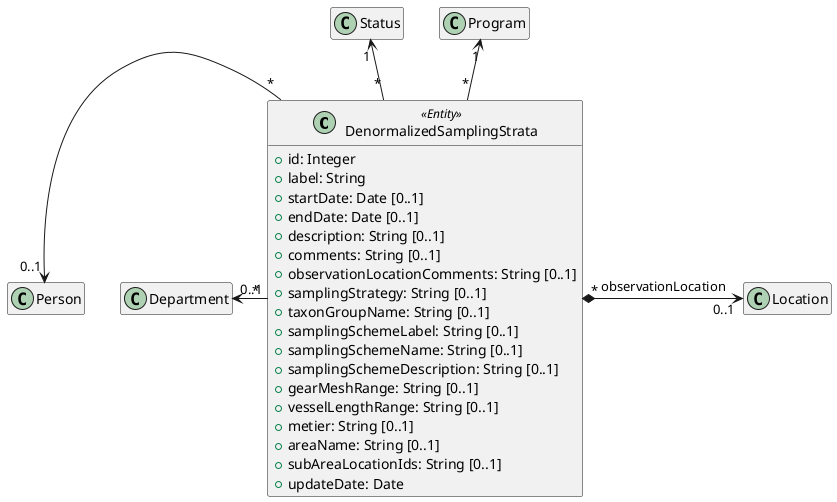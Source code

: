 @startuml
hide empty members

class DenormalizedSamplingStrata <<Entity>>{
  +id: Integer
  +label: String
  +startDate: Date [0..1]
  +endDate: Date [0..1]
  +description: String [0..1]
  +comments: String [0..1]
  +observationLocationComments: String [0..1]
  +samplingStrategy: String [0..1]
  +taxonGroupName: String [0..1]
  +samplingSchemeLabel: String [0..1]
  +samplingSchemeName: String [0..1]
  +samplingSchemeDescription: String [0..1]
  +gearMeshRange: String [0..1]
  +vesselLengthRange: String [0..1]
  +metier: String [0..1]
  +areaName: String [0..1]
  +subAreaLocationIds: String [0..1]
  +updateDate: Date
}

DenormalizedSamplingStrata "*" -up-> "1" Program
DenormalizedSamplingStrata "*" -up-> "1" Status

DenormalizedSamplingStrata "*" -left-> "0..1" Department
DenormalizedSamplingStrata "*" -left-> "0..1" Person

DenormalizedSamplingStrata "*" *-right-> "0..1" Location: "observationLocation"

@enduml
